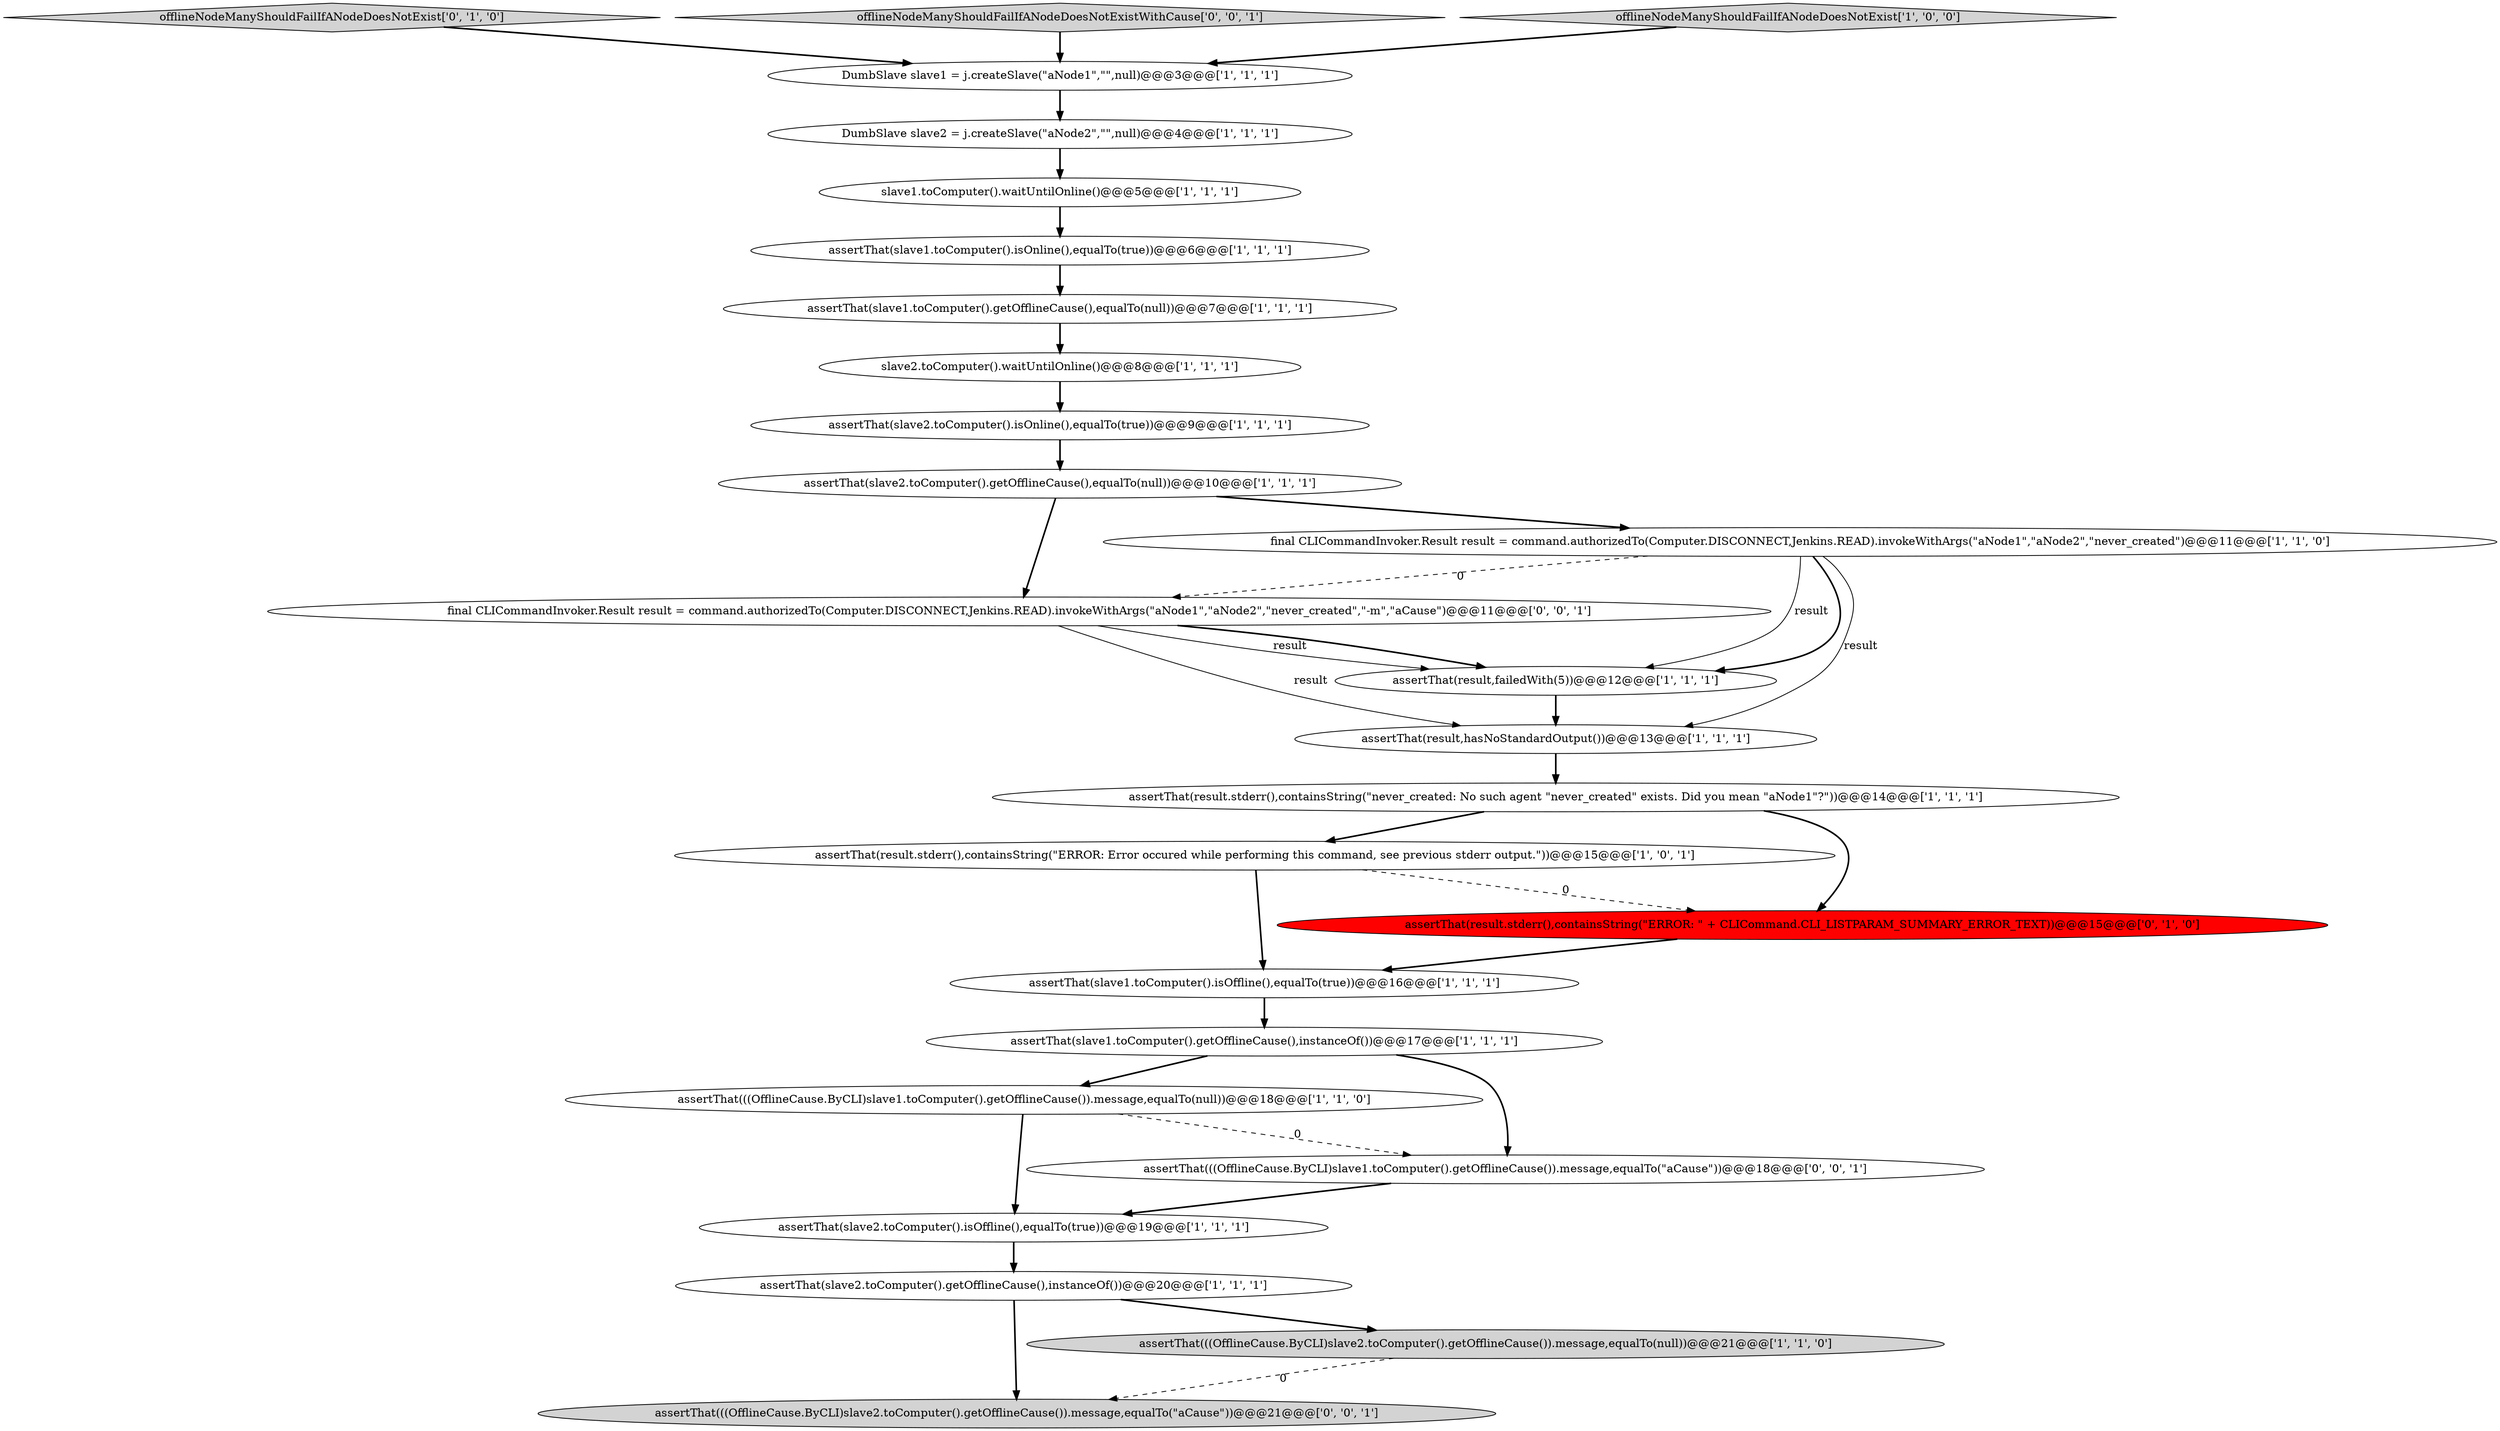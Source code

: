 digraph {
10 [style = filled, label = "assertThat(slave2.toComputer().getOfflineCause(),instanceOf())@@@20@@@['1', '1', '1']", fillcolor = white, shape = ellipse image = "AAA0AAABBB1BBB"];
16 [style = filled, label = "assertThat(result,failedWith(5))@@@12@@@['1', '1', '1']", fillcolor = white, shape = ellipse image = "AAA0AAABBB1BBB"];
4 [style = filled, label = "DumbSlave slave1 = j.createSlave(\"aNode1\",\"\",null)@@@3@@@['1', '1', '1']", fillcolor = white, shape = ellipse image = "AAA0AAABBB1BBB"];
17 [style = filled, label = "assertThat(((OfflineCause.ByCLI)slave1.toComputer().getOfflineCause()).message,equalTo(null))@@@18@@@['1', '1', '0']", fillcolor = white, shape = ellipse image = "AAA0AAABBB1BBB"];
8 [style = filled, label = "assertThat(slave2.toComputer().isOnline(),equalTo(true))@@@9@@@['1', '1', '1']", fillcolor = white, shape = ellipse image = "AAA0AAABBB1BBB"];
20 [style = filled, label = "offlineNodeManyShouldFailIfANodeDoesNotExist['0', '1', '0']", fillcolor = lightgray, shape = diamond image = "AAA0AAABBB2BBB"];
5 [style = filled, label = "assertThat(((OfflineCause.ByCLI)slave2.toComputer().getOfflineCause()).message,equalTo(null))@@@21@@@['1', '1', '0']", fillcolor = lightgray, shape = ellipse image = "AAA0AAABBB1BBB"];
23 [style = filled, label = "offlineNodeManyShouldFailIfANodeDoesNotExistWithCause['0', '0', '1']", fillcolor = lightgray, shape = diamond image = "AAA0AAABBB3BBB"];
19 [style = filled, label = "final CLICommandInvoker.Result result = command.authorizedTo(Computer.DISCONNECT,Jenkins.READ).invokeWithArgs(\"aNode1\",\"aNode2\",\"never_created\")@@@11@@@['1', '1', '0']", fillcolor = white, shape = ellipse image = "AAA0AAABBB1BBB"];
14 [style = filled, label = "assertThat(slave1.toComputer().getOfflineCause(),instanceOf())@@@17@@@['1', '1', '1']", fillcolor = white, shape = ellipse image = "AAA0AAABBB1BBB"];
15 [style = filled, label = "assertThat(slave1.toComputer().getOfflineCause(),equalTo(null))@@@7@@@['1', '1', '1']", fillcolor = white, shape = ellipse image = "AAA0AAABBB1BBB"];
25 [style = filled, label = "final CLICommandInvoker.Result result = command.authorizedTo(Computer.DISCONNECT,Jenkins.READ).invokeWithArgs(\"aNode1\",\"aNode2\",\"never_created\",\"-m\",\"aCause\")@@@11@@@['0', '0', '1']", fillcolor = white, shape = ellipse image = "AAA0AAABBB3BBB"];
3 [style = filled, label = "assertThat(result.stderr(),containsString(\"never_created: No such agent \"never_created\" exists. Did you mean \"aNode1\"?\"))@@@14@@@['1', '1', '1']", fillcolor = white, shape = ellipse image = "AAA0AAABBB1BBB"];
2 [style = filled, label = "offlineNodeManyShouldFailIfANodeDoesNotExist['1', '0', '0']", fillcolor = lightgray, shape = diamond image = "AAA0AAABBB1BBB"];
9 [style = filled, label = "DumbSlave slave2 = j.createSlave(\"aNode2\",\"\",null)@@@4@@@['1', '1', '1']", fillcolor = white, shape = ellipse image = "AAA0AAABBB1BBB"];
11 [style = filled, label = "assertThat(slave1.toComputer().isOffline(),equalTo(true))@@@16@@@['1', '1', '1']", fillcolor = white, shape = ellipse image = "AAA0AAABBB1BBB"];
22 [style = filled, label = "assertThat(((OfflineCause.ByCLI)slave1.toComputer().getOfflineCause()).message,equalTo(\"aCause\"))@@@18@@@['0', '0', '1']", fillcolor = white, shape = ellipse image = "AAA0AAABBB3BBB"];
18 [style = filled, label = "assertThat(slave2.toComputer().getOfflineCause(),equalTo(null))@@@10@@@['1', '1', '1']", fillcolor = white, shape = ellipse image = "AAA0AAABBB1BBB"];
12 [style = filled, label = "assertThat(result.stderr(),containsString(\"ERROR: Error occured while performing this command, see previous stderr output.\"))@@@15@@@['1', '0', '1']", fillcolor = white, shape = ellipse image = "AAA0AAABBB1BBB"];
13 [style = filled, label = "assertThat(slave2.toComputer().isOffline(),equalTo(true))@@@19@@@['1', '1', '1']", fillcolor = white, shape = ellipse image = "AAA0AAABBB1BBB"];
24 [style = filled, label = "assertThat(((OfflineCause.ByCLI)slave2.toComputer().getOfflineCause()).message,equalTo(\"aCause\"))@@@21@@@['0', '0', '1']", fillcolor = lightgray, shape = ellipse image = "AAA0AAABBB3BBB"];
21 [style = filled, label = "assertThat(result.stderr(),containsString(\"ERROR: \" + CLICommand.CLI_LISTPARAM_SUMMARY_ERROR_TEXT))@@@15@@@['0', '1', '0']", fillcolor = red, shape = ellipse image = "AAA1AAABBB2BBB"];
0 [style = filled, label = "slave2.toComputer().waitUntilOnline()@@@8@@@['1', '1', '1']", fillcolor = white, shape = ellipse image = "AAA0AAABBB1BBB"];
6 [style = filled, label = "slave1.toComputer().waitUntilOnline()@@@5@@@['1', '1', '1']", fillcolor = white, shape = ellipse image = "AAA0AAABBB1BBB"];
1 [style = filled, label = "assertThat(result,hasNoStandardOutput())@@@13@@@['1', '1', '1']", fillcolor = white, shape = ellipse image = "AAA0AAABBB1BBB"];
7 [style = filled, label = "assertThat(slave1.toComputer().isOnline(),equalTo(true))@@@6@@@['1', '1', '1']", fillcolor = white, shape = ellipse image = "AAA0AAABBB1BBB"];
4->9 [style = bold, label=""];
13->10 [style = bold, label=""];
11->14 [style = bold, label=""];
8->18 [style = bold, label=""];
10->24 [style = bold, label=""];
12->11 [style = bold, label=""];
14->22 [style = bold, label=""];
18->19 [style = bold, label=""];
1->3 [style = bold, label=""];
23->4 [style = bold, label=""];
5->24 [style = dashed, label="0"];
14->17 [style = bold, label=""];
3->12 [style = bold, label=""];
25->1 [style = solid, label="result"];
25->16 [style = bold, label=""];
2->4 [style = bold, label=""];
12->21 [style = dashed, label="0"];
9->6 [style = bold, label=""];
19->16 [style = bold, label=""];
20->4 [style = bold, label=""];
19->1 [style = solid, label="result"];
25->16 [style = solid, label="result"];
10->5 [style = bold, label=""];
16->1 [style = bold, label=""];
21->11 [style = bold, label=""];
15->0 [style = bold, label=""];
0->8 [style = bold, label=""];
18->25 [style = bold, label=""];
7->15 [style = bold, label=""];
3->21 [style = bold, label=""];
17->13 [style = bold, label=""];
19->25 [style = dashed, label="0"];
6->7 [style = bold, label=""];
22->13 [style = bold, label=""];
19->16 [style = solid, label="result"];
17->22 [style = dashed, label="0"];
}
